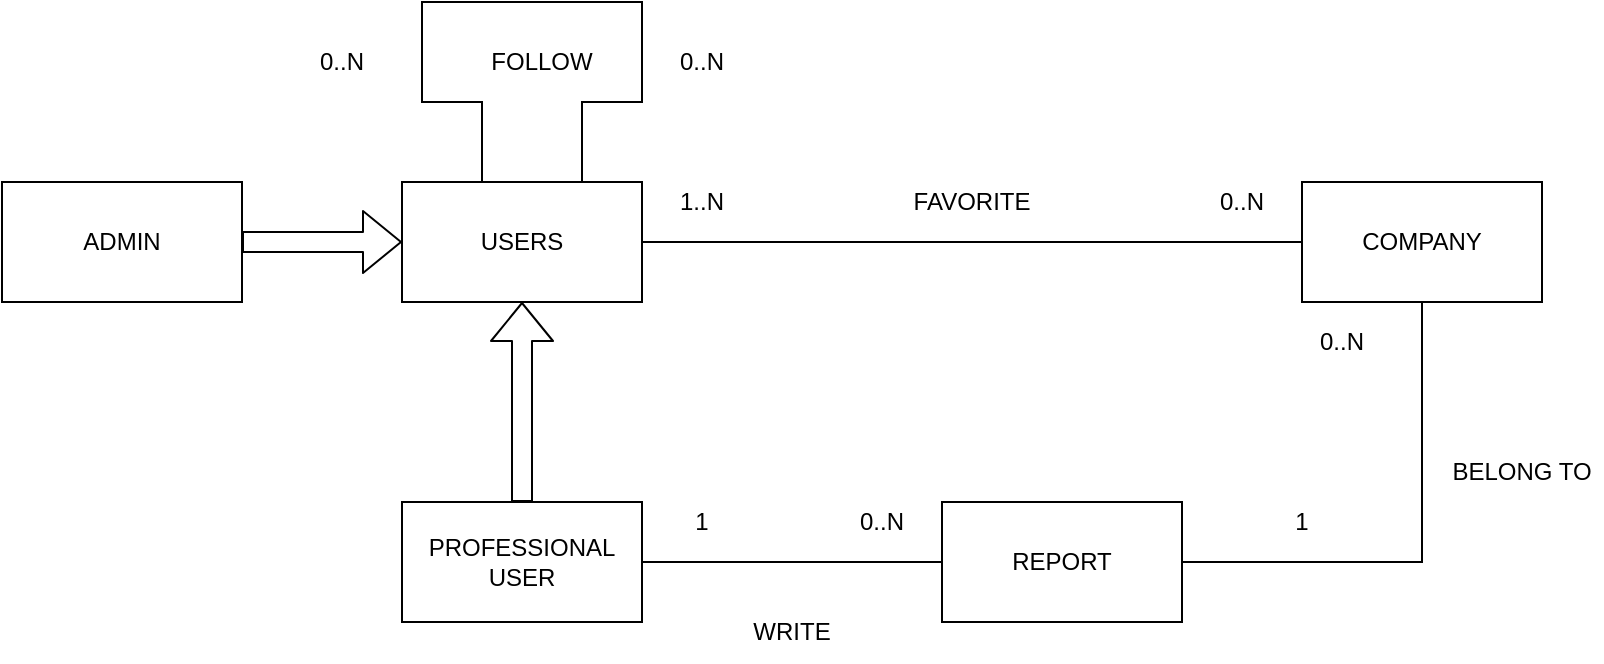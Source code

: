 <mxfile version="13.9.9" type="device"><diagram id="R2lEEEUBdFMjLlhIrx00" name="Page-1"><mxGraphModel dx="1422" dy="856" grid="1" gridSize="10" guides="1" tooltips="1" connect="1" arrows="1" fold="1" page="1" pageScale="1" pageWidth="850" pageHeight="1100" math="0" shadow="0" extFonts="Permanent Marker^https://fonts.googleapis.com/css?family=Permanent+Marker"><root><mxCell id="0"/><mxCell id="1" parent="0"/><mxCell id="00wjbwCgRbFgwkpiGHsN-3" style="edgeStyle=orthogonalEdgeStyle;rounded=0;orthogonalLoop=1;jettySize=auto;html=1;exitX=1;exitY=0.5;exitDx=0;exitDy=0;entryX=0;entryY=0.5;entryDx=0;entryDy=0;endArrow=none;endFill=0;" parent="1" source="00wjbwCgRbFgwkpiGHsN-1" target="00wjbwCgRbFgwkpiGHsN-2" edge="1"><mxGeometry relative="1" as="geometry"/></mxCell><mxCell id="00wjbwCgRbFgwkpiGHsN-1" value="USERS" style="rounded=0;whiteSpace=wrap;html=1;" parent="1" vertex="1"><mxGeometry x="230" y="100" width="120" height="60" as="geometry"/></mxCell><mxCell id="00wjbwCgRbFgwkpiGHsN-2" value="COMPANY" style="rounded=0;whiteSpace=wrap;html=1;" parent="1" vertex="1"><mxGeometry x="680" y="100" width="120" height="60" as="geometry"/></mxCell><mxCell id="00wjbwCgRbFgwkpiGHsN-4" value="FAVORITE" style="text;html=1;strokeColor=none;fillColor=none;align=center;verticalAlign=middle;whiteSpace=wrap;rounded=0;" parent="1" vertex="1"><mxGeometry x="495" y="100" width="40" height="20" as="geometry"/></mxCell><mxCell id="00wjbwCgRbFgwkpiGHsN-5" value="1..N" style="text;html=1;strokeColor=none;fillColor=none;align=center;verticalAlign=middle;whiteSpace=wrap;rounded=0;" parent="1" vertex="1"><mxGeometry x="360" y="100" width="40" height="20" as="geometry"/></mxCell><mxCell id="00wjbwCgRbFgwkpiGHsN-6" value="0..N" style="text;html=1;strokeColor=none;fillColor=none;align=center;verticalAlign=middle;whiteSpace=wrap;rounded=0;" parent="1" vertex="1"><mxGeometry x="630" y="100" width="40" height="20" as="geometry"/></mxCell><mxCell id="00wjbwCgRbFgwkpiGHsN-8" style="edgeStyle=orthogonalEdgeStyle;rounded=0;orthogonalLoop=1;jettySize=auto;html=1;exitX=0.75;exitY=0;exitDx=0;exitDy=0;entryX=0.5;entryY=0;entryDx=0;entryDy=0;endArrow=none;endFill=0;" parent="1" source="00wjbwCgRbFgwkpiGHsN-1" target="00wjbwCgRbFgwkpiGHsN-1" edge="1"><mxGeometry relative="1" as="geometry"><Array as="points"><mxPoint x="320" y="60"/><mxPoint x="350" y="60"/><mxPoint x="350" y="10"/><mxPoint x="240" y="10"/><mxPoint x="240" y="60"/><mxPoint x="270" y="60"/><mxPoint x="270" y="100"/></Array></mxGeometry></mxCell><mxCell id="00wjbwCgRbFgwkpiGHsN-9" value="FOLLOW" style="text;html=1;strokeColor=none;fillColor=none;align=center;verticalAlign=middle;whiteSpace=wrap;rounded=0;" parent="1" vertex="1"><mxGeometry x="280" y="30" width="40" height="20" as="geometry"/></mxCell><mxCell id="00wjbwCgRbFgwkpiGHsN-12" value="0..N" style="text;html=1;strokeColor=none;fillColor=none;align=center;verticalAlign=middle;whiteSpace=wrap;rounded=0;" parent="1" vertex="1"><mxGeometry x="360" y="30" width="40" height="20" as="geometry"/></mxCell><mxCell id="RWRnmVXmhWIrMoPfDDcw-2" style="edgeStyle=orthogonalEdgeStyle;rounded=0;orthogonalLoop=1;jettySize=auto;html=1;exitX=1;exitY=0.5;exitDx=0;exitDy=0;entryX=0;entryY=0.5;entryDx=0;entryDy=0;endArrow=none;endFill=0;" parent="1" source="Z_3pC_gqLQNuaY43GCUd-2" target="00wjbwCgRbFgwkpiGHsN-16" edge="1"><mxGeometry relative="1" as="geometry"/></mxCell><mxCell id="RWRnmVXmhWIrMoPfDDcw-3" style="edgeStyle=orthogonalEdgeStyle;rounded=0;orthogonalLoop=1;jettySize=auto;html=1;exitX=1;exitY=0.5;exitDx=0;exitDy=0;entryX=0.5;entryY=1;entryDx=0;entryDy=0;endArrow=none;endFill=0;" parent="1" source="00wjbwCgRbFgwkpiGHsN-16" target="00wjbwCgRbFgwkpiGHsN-2" edge="1"><mxGeometry relative="1" as="geometry"/></mxCell><mxCell id="00wjbwCgRbFgwkpiGHsN-16" value="REPORT" style="rounded=0;whiteSpace=wrap;html=1;" parent="1" vertex="1"><mxGeometry x="500" y="260" width="120" height="60" as="geometry"/></mxCell><mxCell id="00wjbwCgRbFgwkpiGHsN-19" value="BELONG TO" style="text;html=1;strokeColor=none;fillColor=none;align=center;verticalAlign=middle;whiteSpace=wrap;rounded=0;" parent="1" vertex="1"><mxGeometry x="750" y="230" width="80" height="30" as="geometry"/></mxCell><mxCell id="00wjbwCgRbFgwkpiGHsN-21" value="1" style="text;html=1;strokeColor=none;fillColor=none;align=center;verticalAlign=middle;whiteSpace=wrap;rounded=0;" parent="1" vertex="1"><mxGeometry x="660" y="260" width="40" height="20" as="geometry"/></mxCell><mxCell id="RWRnmVXmhWIrMoPfDDcw-1" value="0..N" style="text;html=1;strokeColor=none;fillColor=none;align=center;verticalAlign=middle;whiteSpace=wrap;rounded=0;" parent="1" vertex="1"><mxGeometry x="680" y="170" width="40" height="20" as="geometry"/></mxCell><mxCell id="RWRnmVXmhWIrMoPfDDcw-4" value="0..N" style="text;html=1;strokeColor=none;fillColor=none;align=center;verticalAlign=middle;whiteSpace=wrap;rounded=0;" parent="1" vertex="1"><mxGeometry x="450" y="260" width="40" height="20" as="geometry"/></mxCell><mxCell id="RWRnmVXmhWIrMoPfDDcw-5" value="1" style="text;html=1;strokeColor=none;fillColor=none;align=center;verticalAlign=middle;whiteSpace=wrap;rounded=0;" parent="1" vertex="1"><mxGeometry x="360" y="260" width="40" height="20" as="geometry"/></mxCell><mxCell id="RWRnmVXmhWIrMoPfDDcw-6" value="WRITE" style="text;html=1;strokeColor=none;fillColor=none;align=center;verticalAlign=middle;whiteSpace=wrap;rounded=0;" parent="1" vertex="1"><mxGeometry x="385" y="310" width="80" height="30" as="geometry"/></mxCell><mxCell id="Z_3pC_gqLQNuaY43GCUd-2" value="PROFESSIONAL USER" style="rounded=0;whiteSpace=wrap;html=1;" parent="1" vertex="1"><mxGeometry x="230" y="260" width="120" height="60" as="geometry"/></mxCell><mxCell id="Z_3pC_gqLQNuaY43GCUd-3" value="ADMIN" style="rounded=0;whiteSpace=wrap;html=1;" parent="1" vertex="1"><mxGeometry x="30" y="100" width="120" height="60" as="geometry"/></mxCell><mxCell id="bOXqUOhmsgOzDinUUAA2-2" value="" style="shape=flexArrow;endArrow=classic;html=1;entryX=0.5;entryY=1;entryDx=0;entryDy=0;exitX=0.5;exitY=0;exitDx=0;exitDy=0;" parent="1" source="Z_3pC_gqLQNuaY43GCUd-2" target="00wjbwCgRbFgwkpiGHsN-1" edge="1"><mxGeometry width="50" height="50" relative="1" as="geometry"><mxPoint x="400" y="290" as="sourcePoint"/><mxPoint x="450" y="240" as="targetPoint"/></mxGeometry></mxCell><mxCell id="bOXqUOhmsgOzDinUUAA2-6" value="" style="shape=flexArrow;endArrow=classic;html=1;entryX=0;entryY=0.5;entryDx=0;entryDy=0;exitX=1;exitY=0.5;exitDx=0;exitDy=0;" parent="1" source="Z_3pC_gqLQNuaY43GCUd-3" target="00wjbwCgRbFgwkpiGHsN-1" edge="1"><mxGeometry width="50" height="50" relative="1" as="geometry"><mxPoint x="170" y="180" as="sourcePoint"/><mxPoint x="220" y="130" as="targetPoint"/></mxGeometry></mxCell><mxCell id="LAX785LxRBl5afVIu1uu-1" value="0..N" style="text;html=1;strokeColor=none;fillColor=none;align=center;verticalAlign=middle;whiteSpace=wrap;rounded=0;" vertex="1" parent="1"><mxGeometry x="180" y="30" width="40" height="20" as="geometry"/></mxCell></root></mxGraphModel></diagram></mxfile>